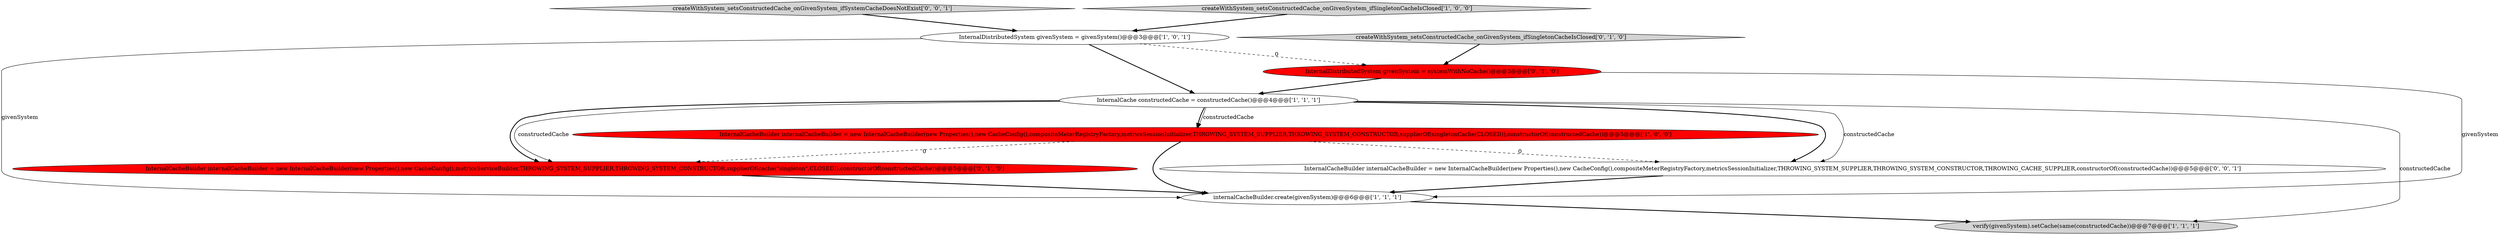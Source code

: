 digraph {
0 [style = filled, label = "internalCacheBuilder.create(givenSystem)@@@6@@@['1', '1', '1']", fillcolor = white, shape = ellipse image = "AAA0AAABBB1BBB"];
4 [style = filled, label = "InternalCacheBuilder internalCacheBuilder = new InternalCacheBuilder(new Properties(),new CacheConfig(),compositeMeterRegistryFactory,metricsSessionInitializer,THROWING_SYSTEM_SUPPLIER,THROWING_SYSTEM_CONSTRUCTOR,supplierOf(singletonCache(CLOSED)),constructorOf(constructedCache))@@@5@@@['1', '0', '0']", fillcolor = red, shape = ellipse image = "AAA1AAABBB1BBB"];
1 [style = filled, label = "InternalCache constructedCache = constructedCache()@@@4@@@['1', '1', '1']", fillcolor = white, shape = ellipse image = "AAA0AAABBB1BBB"];
10 [style = filled, label = "InternalCacheBuilder internalCacheBuilder = new InternalCacheBuilder(new Properties(),new CacheConfig(),compositeMeterRegistryFactory,metricsSessionInitializer,THROWING_SYSTEM_SUPPLIER,THROWING_SYSTEM_CONSTRUCTOR,THROWING_CACHE_SUPPLIER,constructorOf(constructedCache))@@@5@@@['0', '0', '1']", fillcolor = white, shape = ellipse image = "AAA0AAABBB3BBB"];
7 [style = filled, label = "InternalDistributedSystem givenSystem = systemWithNoCache()@@@3@@@['0', '1', '0']", fillcolor = red, shape = ellipse image = "AAA1AAABBB2BBB"];
5 [style = filled, label = "verify(givenSystem).setCache(same(constructedCache))@@@7@@@['1', '1', '1']", fillcolor = lightgray, shape = ellipse image = "AAA0AAABBB1BBB"];
3 [style = filled, label = "InternalDistributedSystem givenSystem = givenSystem()@@@3@@@['1', '0', '1']", fillcolor = white, shape = ellipse image = "AAA0AAABBB1BBB"];
9 [style = filled, label = "createWithSystem_setsConstructedCache_onGivenSystem_ifSystemCacheDoesNotExist['0', '0', '1']", fillcolor = lightgray, shape = diamond image = "AAA0AAABBB3BBB"];
6 [style = filled, label = "InternalCacheBuilder internalCacheBuilder = new InternalCacheBuilder(new Properties(),new CacheConfig(),metricsServiceBuilder,THROWING_SYSTEM_SUPPLIER,THROWING_SYSTEM_CONSTRUCTOR,supplierOf(cache(\"singleton\",CLOSED)),constructorOf(constructedCache))@@@5@@@['0', '1', '0']", fillcolor = red, shape = ellipse image = "AAA1AAABBB2BBB"];
8 [style = filled, label = "createWithSystem_setsConstructedCache_onGivenSystem_ifSingletonCacheIsClosed['0', '1', '0']", fillcolor = lightgray, shape = diamond image = "AAA0AAABBB2BBB"];
2 [style = filled, label = "createWithSystem_setsConstructedCache_onGivenSystem_ifSingletonCacheIsClosed['1', '0', '0']", fillcolor = lightgray, shape = diamond image = "AAA0AAABBB1BBB"];
1->4 [style = bold, label=""];
7->1 [style = bold, label=""];
3->1 [style = bold, label=""];
3->7 [style = dashed, label="0"];
1->10 [style = solid, label="constructedCache"];
1->6 [style = solid, label="constructedCache"];
2->3 [style = bold, label=""];
6->0 [style = bold, label=""];
4->6 [style = dashed, label="0"];
8->7 [style = bold, label=""];
4->0 [style = bold, label=""];
1->6 [style = bold, label=""];
10->0 [style = bold, label=""];
9->3 [style = bold, label=""];
1->5 [style = solid, label="constructedCache"];
3->0 [style = solid, label="givenSystem"];
4->10 [style = dashed, label="0"];
1->10 [style = bold, label=""];
7->0 [style = solid, label="givenSystem"];
0->5 [style = bold, label=""];
1->4 [style = solid, label="constructedCache"];
}
